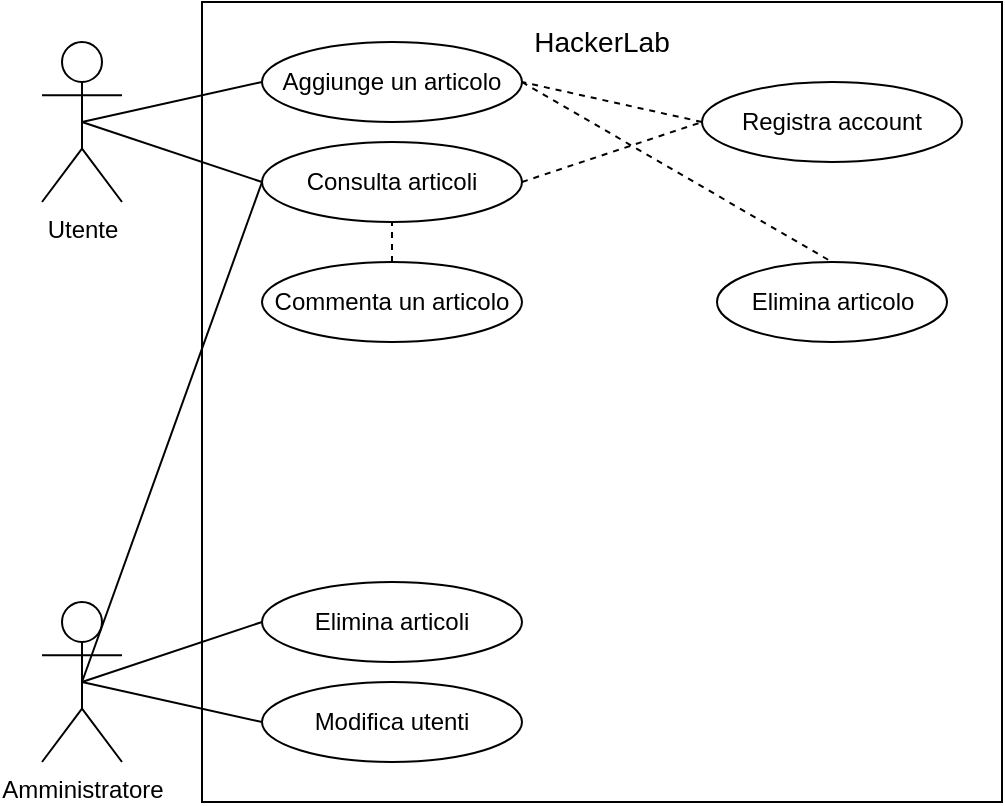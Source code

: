 <mxfile version="11.2.5" type="device" pages="1"><diagram id="sbyaJxi9hFxYr8YuSh4G" name="Page-1"><mxGraphModel dx="651" dy="544" grid="1" gridSize="10" guides="1" tooltips="1" connect="1" arrows="1" fold="1" page="1" pageScale="1" pageWidth="827" pageHeight="1169" math="0" shadow="0"><root><mxCell id="0"/><mxCell id="1" parent="0"/><mxCell id="0KxDVSlBxjNB4GuQWM1J-1" value="" style="whiteSpace=wrap;html=1;aspect=fixed;" vertex="1" parent="1"><mxGeometry x="190" y="50" width="400" height="400" as="geometry"/></mxCell><mxCell id="0KxDVSlBxjNB4GuQWM1J-2" value="&lt;font style=&quot;font-size: 14px&quot;&gt;HackerLab&lt;/font&gt;" style="text;html=1;strokeColor=none;fillColor=none;align=center;verticalAlign=middle;whiteSpace=wrap;rounded=0;" vertex="1" parent="1"><mxGeometry x="370" y="60" width="40" height="20" as="geometry"/></mxCell><mxCell id="0KxDVSlBxjNB4GuQWM1J-3" value="Utente" style="shape=umlActor;verticalLabelPosition=bottom;labelBackgroundColor=#ffffff;verticalAlign=top;html=1;outlineConnect=0;" vertex="1" parent="1"><mxGeometry x="110" y="70" width="40" height="80" as="geometry"/></mxCell><mxCell id="0KxDVSlBxjNB4GuQWM1J-6" value="Amministratore" style="shape=umlActor;verticalLabelPosition=bottom;labelBackgroundColor=#ffffff;verticalAlign=top;html=1;outlineConnect=0;" vertex="1" parent="1"><mxGeometry x="110" y="350" width="40" height="80" as="geometry"/></mxCell><mxCell id="0KxDVSlBxjNB4GuQWM1J-7" value="Consulta articoli" style="ellipse;whiteSpace=wrap;html=1;" vertex="1" parent="1"><mxGeometry x="220" y="120" width="130" height="40" as="geometry"/></mxCell><mxCell id="0KxDVSlBxjNB4GuQWM1J-8" value="Registra account" style="ellipse;whiteSpace=wrap;html=1;" vertex="1" parent="1"><mxGeometry x="440" y="90" width="130" height="40" as="geometry"/></mxCell><mxCell id="0KxDVSlBxjNB4GuQWM1J-9" value="Commenta un articolo" style="ellipse;whiteSpace=wrap;html=1;" vertex="1" parent="1"><mxGeometry x="220" y="180" width="130" height="40" as="geometry"/></mxCell><mxCell id="0KxDVSlBxjNB4GuQWM1J-10" value="Aggiunge un articolo" style="ellipse;whiteSpace=wrap;html=1;" vertex="1" parent="1"><mxGeometry x="220" y="70" width="130" height="40" as="geometry"/></mxCell><mxCell id="0KxDVSlBxjNB4GuQWM1J-12" value="" style="endArrow=none;html=1;entryX=0;entryY=0.5;entryDx=0;entryDy=0;exitX=0.5;exitY=0.5;exitDx=0;exitDy=0;exitPerimeter=0;" edge="1" parent="1" source="0KxDVSlBxjNB4GuQWM1J-3" target="0KxDVSlBxjNB4GuQWM1J-10"><mxGeometry width="50" height="50" relative="1" as="geometry"><mxPoint x="150" y="115" as="sourcePoint"/><mxPoint x="200" y="65" as="targetPoint"/></mxGeometry></mxCell><mxCell id="0KxDVSlBxjNB4GuQWM1J-14" value="" style="endArrow=none;html=1;entryX=0;entryY=0.5;entryDx=0;entryDy=0;exitX=0.5;exitY=0.5;exitDx=0;exitDy=0;exitPerimeter=0;" edge="1" parent="1" source="0KxDVSlBxjNB4GuQWM1J-3" target="0KxDVSlBxjNB4GuQWM1J-7"><mxGeometry width="50" height="50" relative="1" as="geometry"><mxPoint x="150" y="110" as="sourcePoint"/><mxPoint x="230" y="100" as="targetPoint"/></mxGeometry></mxCell><mxCell id="0KxDVSlBxjNB4GuQWM1J-16" value="" style="endArrow=none;dashed=1;html=1;entryX=1;entryY=0.5;entryDx=0;entryDy=0;" edge="1" parent="1" target="0KxDVSlBxjNB4GuQWM1J-10"><mxGeometry width="50" height="50" relative="1" as="geometry"><mxPoint x="440" y="110" as="sourcePoint"/><mxPoint x="490" y="60" as="targetPoint"/></mxGeometry></mxCell><mxCell id="0KxDVSlBxjNB4GuQWM1J-17" value="" style="endArrow=none;dashed=1;html=1;entryX=0.5;entryY=1;entryDx=0;entryDy=0;exitX=0.5;exitY=0;exitDx=0;exitDy=0;" edge="1" parent="1" source="0KxDVSlBxjNB4GuQWM1J-9" target="0KxDVSlBxjNB4GuQWM1J-7"><mxGeometry width="50" height="50" relative="1" as="geometry"><mxPoint x="380" y="210" as="sourcePoint"/><mxPoint x="430" y="160" as="targetPoint"/></mxGeometry></mxCell><mxCell id="0KxDVSlBxjNB4GuQWM1J-18" value="" style="endArrow=none;dashed=1;html=1;exitX=1;exitY=0.5;exitDx=0;exitDy=0;entryX=0;entryY=0.5;entryDx=0;entryDy=0;" edge="1" parent="1" source="0KxDVSlBxjNB4GuQWM1J-7" target="0KxDVSlBxjNB4GuQWM1J-8"><mxGeometry width="50" height="50" relative="1" as="geometry"><mxPoint x="360" y="150" as="sourcePoint"/><mxPoint x="410" y="100" as="targetPoint"/></mxGeometry></mxCell><mxCell id="0KxDVSlBxjNB4GuQWM1J-19" value="Elimina articolo" style="ellipse;whiteSpace=wrap;html=1;" vertex="1" parent="1"><mxGeometry x="447.5" y="180" width="115" height="40" as="geometry"/></mxCell><mxCell id="0KxDVSlBxjNB4GuQWM1J-20" value="" style="endArrow=none;dashed=1;html=1;entryX=0.5;entryY=0;entryDx=0;entryDy=0;" edge="1" parent="1" target="0KxDVSlBxjNB4GuQWM1J-19"><mxGeometry width="50" height="50" relative="1" as="geometry"><mxPoint x="350" y="90" as="sourcePoint"/><mxPoint x="400" y="40" as="targetPoint"/></mxGeometry></mxCell><mxCell id="0KxDVSlBxjNB4GuQWM1J-22" value="Elimina articoli" style="ellipse;whiteSpace=wrap;html=1;" vertex="1" parent="1"><mxGeometry x="220" y="340" width="130" height="40" as="geometry"/></mxCell><mxCell id="0KxDVSlBxjNB4GuQWM1J-25" value="Modifica utenti" style="ellipse;whiteSpace=wrap;html=1;" vertex="1" parent="1"><mxGeometry x="220" y="390" width="130" height="40" as="geometry"/></mxCell><mxCell id="0KxDVSlBxjNB4GuQWM1J-26" value="" style="endArrow=none;html=1;exitX=0.5;exitY=0.5;exitDx=0;exitDy=0;exitPerimeter=0;entryX=0;entryY=0.5;entryDx=0;entryDy=0;" edge="1" parent="1" source="0KxDVSlBxjNB4GuQWM1J-6" target="0KxDVSlBxjNB4GuQWM1J-22"><mxGeometry width="50" height="50" relative="1" as="geometry"><mxPoint x="130" y="390" as="sourcePoint"/><mxPoint x="180" y="340" as="targetPoint"/></mxGeometry></mxCell><mxCell id="0KxDVSlBxjNB4GuQWM1J-27" value="" style="endArrow=none;html=1;exitX=0.5;exitY=0.5;exitDx=0;exitDy=0;exitPerimeter=0;entryX=0;entryY=0.5;entryDx=0;entryDy=0;" edge="1" parent="1" source="0KxDVSlBxjNB4GuQWM1J-6" target="0KxDVSlBxjNB4GuQWM1J-25"><mxGeometry width="50" height="50" relative="1" as="geometry"><mxPoint x="160" y="420" as="sourcePoint"/><mxPoint x="210" y="370" as="targetPoint"/></mxGeometry></mxCell><mxCell id="0KxDVSlBxjNB4GuQWM1J-28" value="" style="endArrow=none;html=1;entryX=0;entryY=0.5;entryDx=0;entryDy=0;" edge="1" parent="1" target="0KxDVSlBxjNB4GuQWM1J-7"><mxGeometry width="50" height="50" relative="1" as="geometry"><mxPoint x="130" y="390" as="sourcePoint"/><mxPoint x="200" y="320" as="targetPoint"/></mxGeometry></mxCell></root></mxGraphModel></diagram></mxfile>
